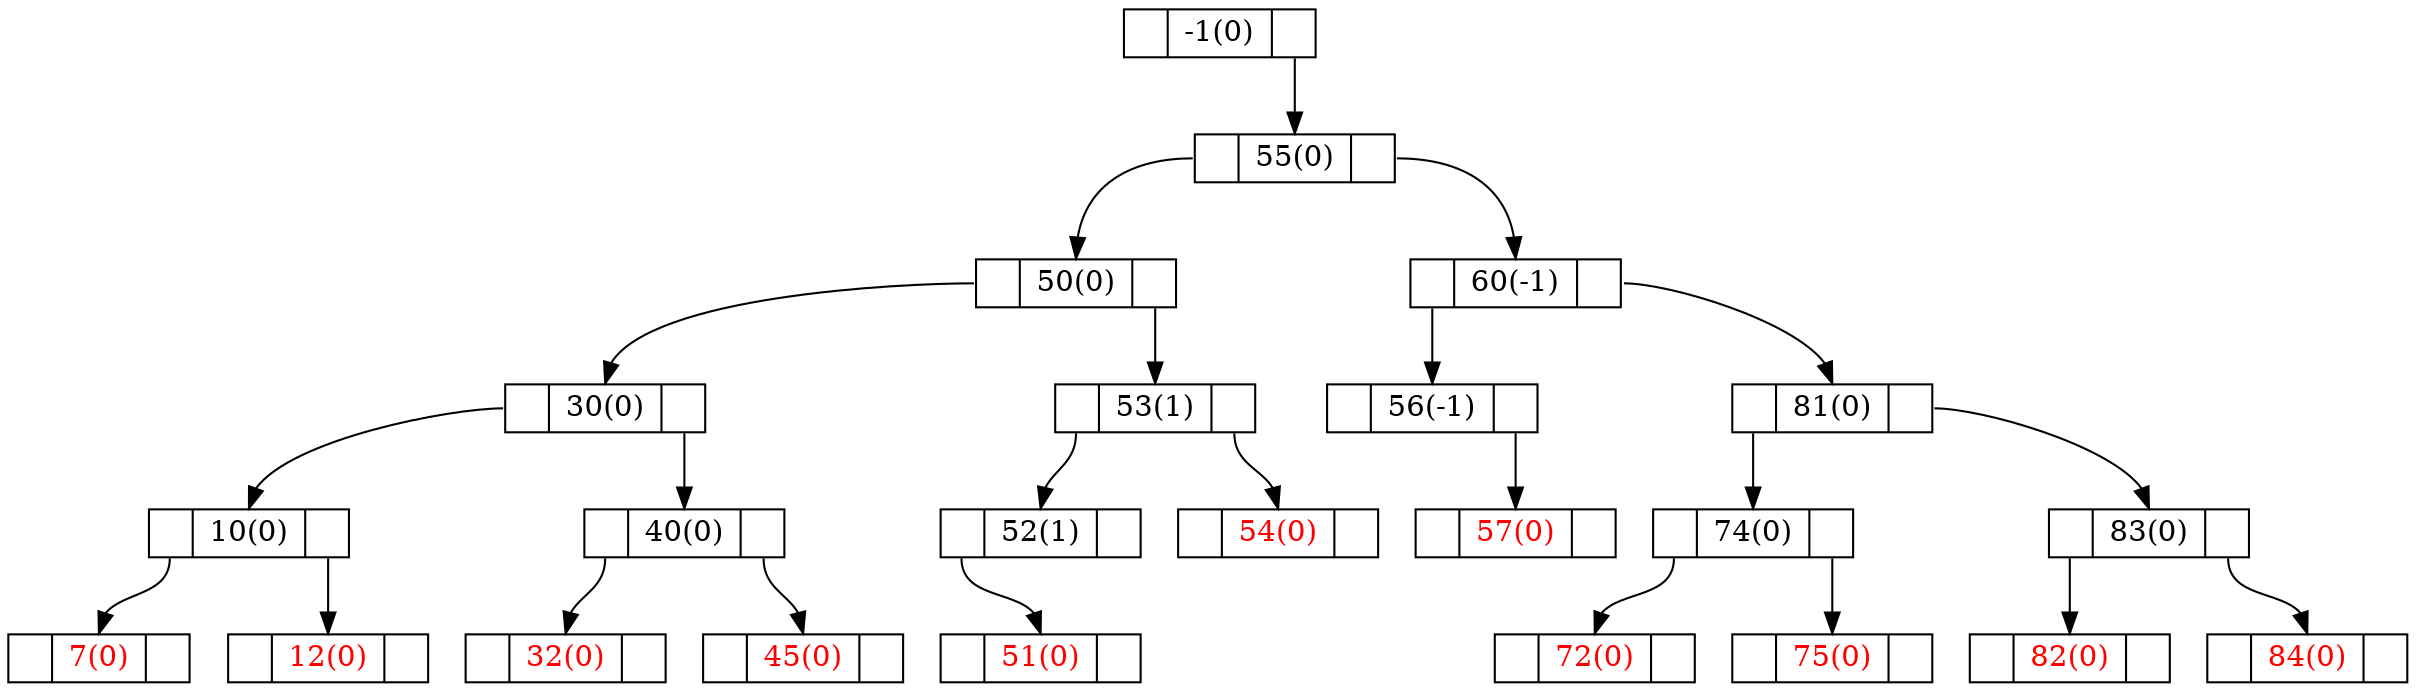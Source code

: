 digraph G {
node [shape = record, height = .1, color = "black"];
-1[label = "<L> |<D> -1(0)|<R> "];
55[label = "<L> |<D> 55(0)|<R> "];
50[label = "<L> |<D> 50(0)|<R> "];
60[label = "<L> |<D> 60(-1)|<R> "];
30[label = "<L> |<D> 30(0)|<R> "];
53[label = "<L> |<D> 53(1)|<R> "];
56[label = "<L> |<D> 56(-1)|<R> "];
81[label = "<L> |<D> 81(0)|<R> "];
10[label = "<L> |<D> 10(0)|<R> "];
40[label = "<L> |<D> 40(0)|<R> "];
52[label = "<L> |<D> 52(1)|<R> "];
54[label = "<L> |<D> 54(0)|<R> ",fontcolor="red"];
57[label = "<L> |<D> 57(0)|<R> ",fontcolor="red"];
74[label = "<L> |<D> 74(0)|<R> "];
83[label = "<L> |<D> 83(0)|<R> "];
7[label = "<L> |<D> 7(0)|<R> ",fontcolor="red"];
12[label = "<L> |<D> 12(0)|<R> ",fontcolor="red"];
32[label = "<L> |<D> 32(0)|<R> ",fontcolor="red"];
45[label = "<L> |<D> 45(0)|<R> ",fontcolor="red"];
51[label = "<L> |<D> 51(0)|<R> ",fontcolor="red"];
72[label = "<L> |<D> 72(0)|<R> ",fontcolor="red"];
75[label = "<L> |<D> 75(0)|<R> ",fontcolor="red"];
82[label = "<L> |<D> 82(0)|<R> ",fontcolor="red"];
84[label = "<L> |<D> 84(0)|<R> ",fontcolor="red"];
"-1":R -> "55":D;
"55":L -> "50":D;
"55":R -> "60":D;
"50":L -> "30":D;
"50":R -> "53":D;
"60":L -> "56":D;
"60":R -> "81":D;
"30":L -> "10":D;
"30":R -> "40":D;
"53":L -> "52":D;
"53":R -> "54":D;
"56":R -> "57":D;
"81":L -> "74":D;
"81":R -> "83":D;
"10":L -> "7":D;
"10":R -> "12":D;
"40":L -> "32":D;
"40":R -> "45":D;
"52":L -> "51":D;
"74":L -> "72":D;
"74":R -> "75":D;
"83":L -> "82":D;
"83":R -> "84":D;
}
